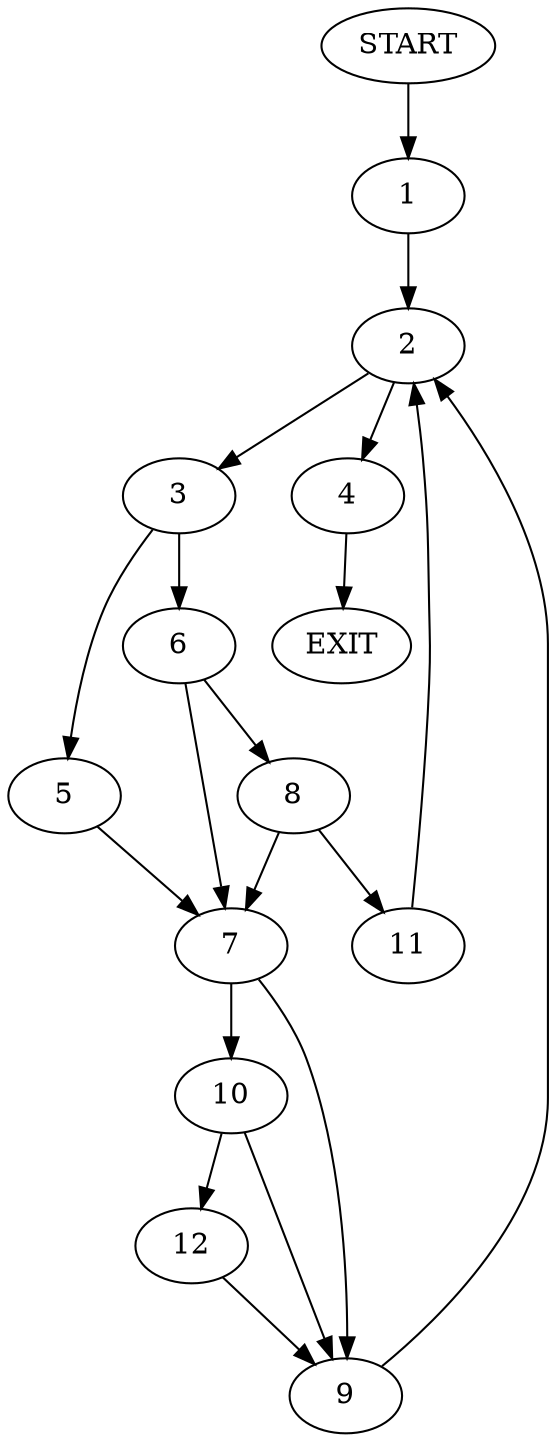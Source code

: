 digraph {
0 [label="START"];
1;
2;
3;
4;
5;
6;
7;
8;
9;
10;
11;
12;
13 [label="EXIT"];
0 -> 1;
1 -> 2;
2 -> 3;
2 -> 4;
3 -> 5;
3 -> 6;
4 -> 13;
5 -> 7;
6 -> 7;
6 -> 8;
7 -> 9;
7 -> 10;
8 -> 11;
8 -> 7;
11 -> 2;
9 -> 2;
10 -> 9;
10 -> 12;
12 -> 9;
}